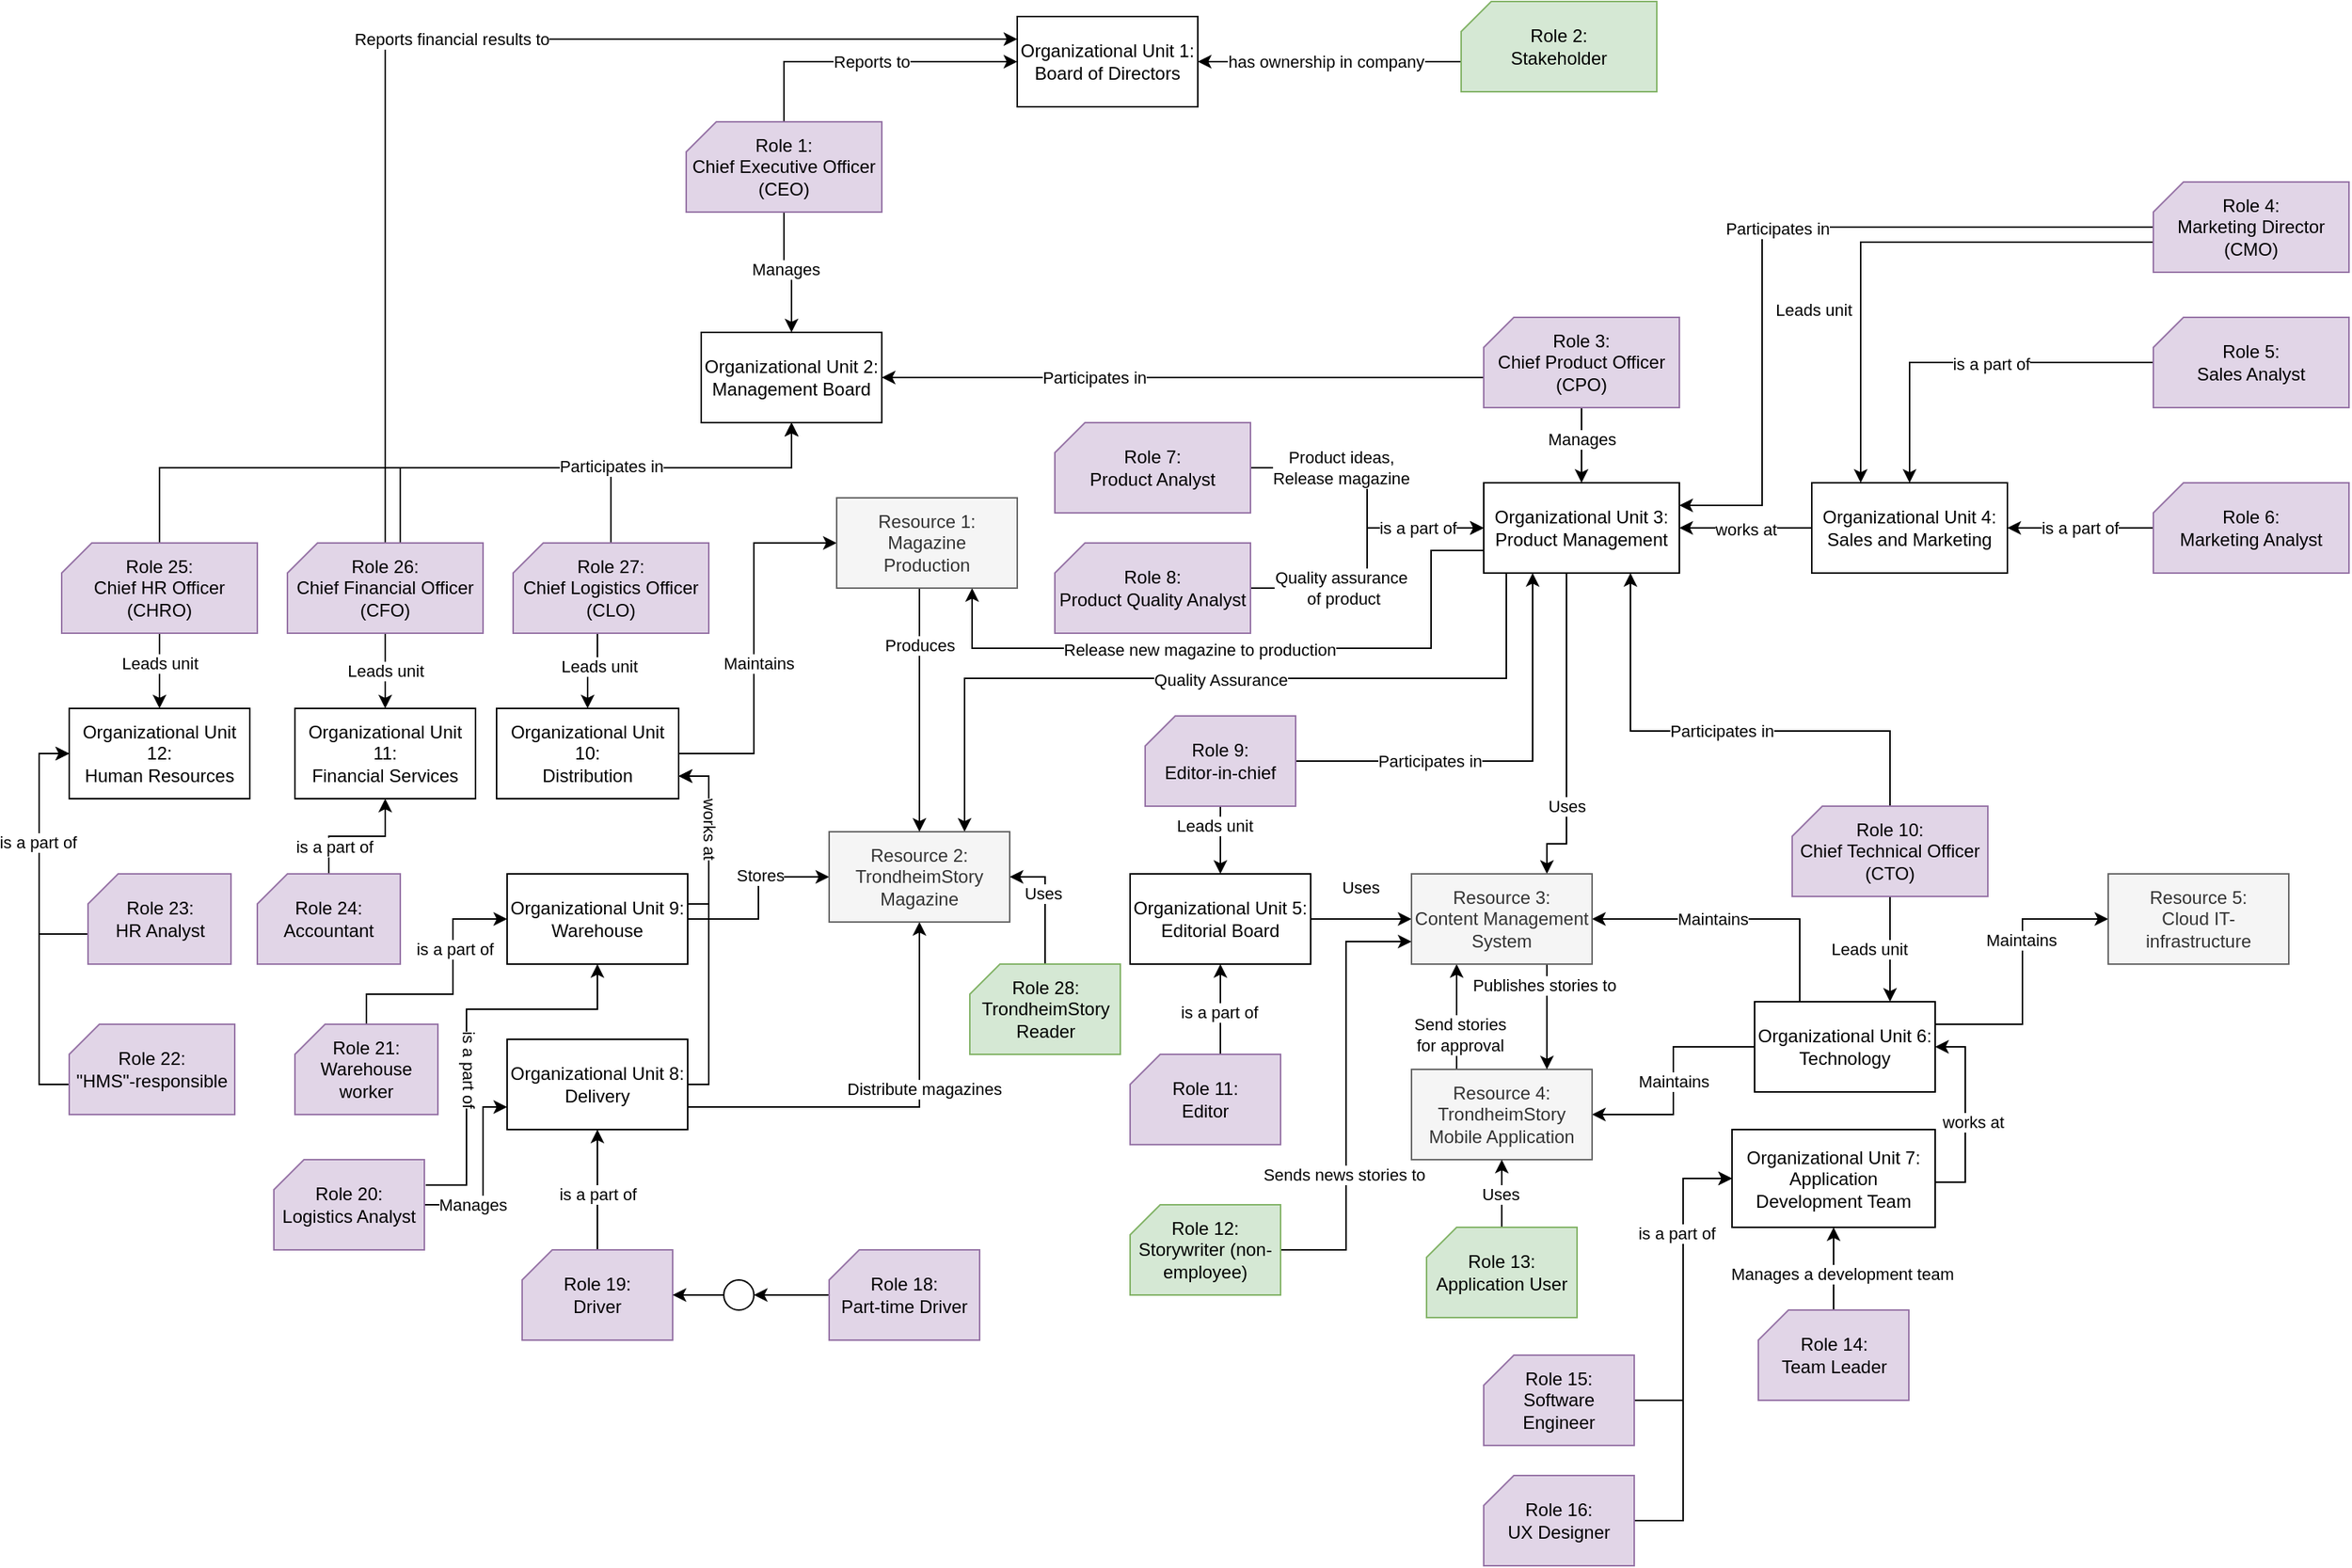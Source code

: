 <mxfile version="13.7.1" type="github">
  <diagram id="TYBfL0nDtS598Hg_CeFJ" name="Page-1">
    <mxGraphModel dx="2125" dy="760" grid="1" gridSize="10" guides="1" tooltips="1" connect="1" arrows="1" fold="1" page="1" pageScale="1" pageWidth="827" pageHeight="1169" math="0" shadow="0">
      <root>
        <mxCell id="0" />
        <mxCell id="1" parent="0" />
        <mxCell id="qgsEmikPOjRhdi7-7S8u-3" style="edgeStyle=orthogonalEdgeStyle;rounded=0;orthogonalLoop=1;jettySize=auto;html=1;entryX=0.5;entryY=1;entryDx=0;entryDy=0;exitX=0;exitY=0;exitDx=60;exitDy=0;exitPerimeter=0;" parent="1" source="qgsEmikPOjRhdi7-7S8u-1" target="qgsEmikPOjRhdi7-7S8u-2" edge="1">
          <mxGeometry relative="1" as="geometry">
            <Array as="points" />
          </mxGeometry>
        </mxCell>
        <mxCell id="qgsEmikPOjRhdi7-7S8u-33" value="is a part of" style="edgeLabel;html=1;align=center;verticalAlign=middle;resizable=0;points=[];" parent="qgsEmikPOjRhdi7-7S8u-3" vertex="1" connectable="0">
          <mxGeometry x="-0.067" y="1" relative="1" as="geometry">
            <mxPoint as="offset" />
          </mxGeometry>
        </mxCell>
        <mxCell id="qgsEmikPOjRhdi7-7S8u-1" value="Role 11:&lt;br&gt;Editor" style="verticalLabelPosition=middle;verticalAlign=middle;html=1;shape=card;whiteSpace=wrap;size=20;arcSize=12;fillColor=#e1d5e7;strokeColor=#9673a6;labelPosition=center;align=center;" parent="1" vertex="1">
          <mxGeometry x="520" y="710" width="100" height="60" as="geometry" />
        </mxCell>
        <mxCell id="gq6DRx1xP9EKr3Qe0Uvg-23" value="" style="edgeStyle=orthogonalEdgeStyle;rounded=0;orthogonalLoop=1;jettySize=auto;html=1;entryX=0;entryY=0.5;entryDx=0;entryDy=0;exitX=1;exitY=0.5;exitDx=0;exitDy=0;" parent="1" source="qgsEmikPOjRhdi7-7S8u-2" target="gq6DRx1xP9EKr3Qe0Uvg-8" edge="1">
          <mxGeometry relative="1" as="geometry">
            <Array as="points">
              <mxPoint x="650" y="620" />
              <mxPoint x="650" y="620" />
            </Array>
          </mxGeometry>
        </mxCell>
        <mxCell id="gq6DRx1xP9EKr3Qe0Uvg-24" value="Uses" style="edgeLabel;html=1;align=center;verticalAlign=middle;resizable=0;points=[];" parent="gq6DRx1xP9EKr3Qe0Uvg-23" vertex="1" connectable="0">
          <mxGeometry x="-0.235" y="4" relative="1" as="geometry">
            <mxPoint x="6.94" y="-17.65" as="offset" />
          </mxGeometry>
        </mxCell>
        <mxCell id="qgsEmikPOjRhdi7-7S8u-2" value="Organizational Unit 5:&lt;br&gt;Editorial Board" style="rounded=0;whiteSpace=wrap;html=1;" parent="1" vertex="1">
          <mxGeometry x="520" y="590" width="120" height="60" as="geometry" />
        </mxCell>
        <mxCell id="qgsEmikPOjRhdi7-7S8u-5" style="edgeStyle=orthogonalEdgeStyle;rounded=0;orthogonalLoop=1;jettySize=auto;html=1;entryX=0.5;entryY=0;entryDx=0;entryDy=0;exitX=0.5;exitY=1;exitDx=0;exitDy=0;exitPerimeter=0;" parent="1" source="qgsEmikPOjRhdi7-7S8u-4" target="qgsEmikPOjRhdi7-7S8u-2" edge="1">
          <mxGeometry relative="1" as="geometry">
            <Array as="points">
              <mxPoint x="580" y="560" />
              <mxPoint x="580" y="560" />
            </Array>
          </mxGeometry>
        </mxCell>
        <mxCell id="qgsEmikPOjRhdi7-7S8u-7" value="Leads unit" style="edgeLabel;html=1;align=center;verticalAlign=middle;resizable=0;points=[];" parent="qgsEmikPOjRhdi7-7S8u-5" vertex="1" connectable="0">
          <mxGeometry x="-0.175" y="1" relative="1" as="geometry">
            <mxPoint x="-5.29" y="-6" as="offset" />
          </mxGeometry>
        </mxCell>
        <mxCell id="qgsEmikPOjRhdi7-7S8u-83" style="edgeStyle=orthogonalEdgeStyle;rounded=0;orthogonalLoop=1;jettySize=auto;html=1;entryX=0.25;entryY=1;entryDx=0;entryDy=0;exitX=1;exitY=0.5;exitDx=0;exitDy=0;exitPerimeter=0;" parent="1" source="qgsEmikPOjRhdi7-7S8u-4" target="qgsEmikPOjRhdi7-7S8u-62" edge="1">
          <mxGeometry relative="1" as="geometry">
            <Array as="points">
              <mxPoint x="788" y="515" />
            </Array>
            <mxPoint x="820" y="465.0" as="targetPoint" />
          </mxGeometry>
        </mxCell>
        <mxCell id="qgsEmikPOjRhdi7-7S8u-84" value="Participates in" style="edgeLabel;html=1;align=center;verticalAlign=middle;resizable=0;points=[];" parent="qgsEmikPOjRhdi7-7S8u-83" vertex="1" connectable="0">
          <mxGeometry x="-0.302" y="2" relative="1" as="geometry">
            <mxPoint x="-9.41" y="2.03" as="offset" />
          </mxGeometry>
        </mxCell>
        <mxCell id="qgsEmikPOjRhdi7-7S8u-4" value="Role 9:&lt;br&gt;Editor-in-chief" style="verticalLabelPosition=middle;verticalAlign=middle;html=1;shape=card;whiteSpace=wrap;size=20;arcSize=12;fillColor=#e1d5e7;strokeColor=#9673a6;labelPosition=center;align=center;" parent="1" vertex="1">
          <mxGeometry x="530" y="485" width="100" height="60" as="geometry" />
        </mxCell>
        <mxCell id="qgsEmikPOjRhdi7-7S8u-8" style="edgeStyle=orthogonalEdgeStyle;rounded=0;orthogonalLoop=1;jettySize=auto;html=1;entryX=0.5;entryY=0;entryDx=0;entryDy=0;" parent="1" source="qgsEmikPOjRhdi7-7S8u-6" target="qgsEmikPOjRhdi7-7S8u-12" edge="1">
          <mxGeometry relative="1" as="geometry">
            <mxPoint x="295" y="130" as="targetPoint" />
          </mxGeometry>
        </mxCell>
        <mxCell id="qgsEmikPOjRhdi7-7S8u-45" value="Manages" style="edgeLabel;html=1;align=center;verticalAlign=middle;resizable=0;points=[];" parent="qgsEmikPOjRhdi7-7S8u-8" vertex="1" connectable="0">
          <mxGeometry x="-0.04" y="2" relative="1" as="geometry">
            <mxPoint as="offset" />
          </mxGeometry>
        </mxCell>
        <mxCell id="qgsEmikPOjRhdi7-7S8u-141" value="Reports to" style="edgeStyle=orthogonalEdgeStyle;rounded=0;orthogonalLoop=1;jettySize=auto;html=1;entryX=0;entryY=0.5;entryDx=0;entryDy=0;" parent="1" source="qgsEmikPOjRhdi7-7S8u-6" target="qgsEmikPOjRhdi7-7S8u-140" edge="1">
          <mxGeometry relative="1" as="geometry">
            <Array as="points">
              <mxPoint x="290" y="50" />
            </Array>
          </mxGeometry>
        </mxCell>
        <mxCell id="qgsEmikPOjRhdi7-7S8u-6" value="Role 1:&lt;br&gt;Chief Executive Officer (CEO)" style="verticalLabelPosition=middle;verticalAlign=middle;html=1;shape=card;whiteSpace=wrap;size=20;arcSize=12;fillColor=#e1d5e7;strokeColor=#9673a6;labelPosition=center;align=center;" parent="1" vertex="1">
          <mxGeometry x="225" y="90" width="130" height="60" as="geometry" />
        </mxCell>
        <mxCell id="qgsEmikPOjRhdi7-7S8u-29" value="Leads unit" style="edgeStyle=orthogonalEdgeStyle;rounded=0;orthogonalLoop=1;jettySize=auto;html=1;entryX=0.5;entryY=0;entryDx=0;entryDy=0;" parent="1" source="qgsEmikPOjRhdi7-7S8u-9" target="qgsEmikPOjRhdi7-7S8u-25" edge="1">
          <mxGeometry relative="1" as="geometry" />
        </mxCell>
        <mxCell id="qgsEmikPOjRhdi7-7S8u-143" style="edgeStyle=orthogonalEdgeStyle;rounded=0;orthogonalLoop=1;jettySize=auto;html=1;entryX=0;entryY=0.25;entryDx=0;entryDy=0;exitX=0.5;exitY=0;exitDx=0;exitDy=0;exitPerimeter=0;" parent="1" source="qgsEmikPOjRhdi7-7S8u-9" target="qgsEmikPOjRhdi7-7S8u-140" edge="1">
          <mxGeometry relative="1" as="geometry">
            <mxPoint x="410" y="90" as="targetPoint" />
            <Array as="points">
              <mxPoint x="25" y="35" />
            </Array>
          </mxGeometry>
        </mxCell>
        <mxCell id="qgsEmikPOjRhdi7-7S8u-144" value="Reports financial results to" style="edgeLabel;html=1;align=center;verticalAlign=middle;resizable=0;points=[];" parent="qgsEmikPOjRhdi7-7S8u-143" vertex="1" connectable="0">
          <mxGeometry x="-0.108" y="-33" relative="1" as="geometry">
            <mxPoint x="42" y="-33" as="offset" />
          </mxGeometry>
        </mxCell>
        <mxCell id="qgsEmikPOjRhdi7-7S8u-145" style="edgeStyle=orthogonalEdgeStyle;rounded=0;orthogonalLoop=1;jettySize=auto;html=1;exitX=0;exitY=0;exitDx=75;exitDy=0;exitPerimeter=0;entryX=0.5;entryY=1;entryDx=0;entryDy=0;" parent="1" source="qgsEmikPOjRhdi7-7S8u-9" target="qgsEmikPOjRhdi7-7S8u-12" edge="1">
          <mxGeometry relative="1" as="geometry">
            <mxPoint x="50" y="340" as="targetPoint" />
            <Array as="points">
              <mxPoint x="35" y="320" />
              <mxPoint x="295" y="320" />
            </Array>
          </mxGeometry>
        </mxCell>
        <mxCell id="qgsEmikPOjRhdi7-7S8u-9" value="Role 26:&lt;br&gt;Chief Financial Officer (CFO)" style="verticalLabelPosition=middle;verticalAlign=middle;html=1;shape=card;whiteSpace=wrap;size=20;arcSize=12;fillColor=#e1d5e7;strokeColor=#9673a6;labelPosition=center;align=center;" parent="1" vertex="1">
          <mxGeometry x="-40" y="370" width="130" height="60" as="geometry" />
        </mxCell>
        <mxCell id="qgsEmikPOjRhdi7-7S8u-49" style="edgeStyle=orthogonalEdgeStyle;rounded=0;orthogonalLoop=1;jettySize=auto;html=1;entryX=0.75;entryY=0;entryDx=0;entryDy=0;exitX=0.5;exitY=1;exitDx=0;exitDy=0;exitPerimeter=0;" parent="1" source="qgsEmikPOjRhdi7-7S8u-10" target="qgsEmikPOjRhdi7-7S8u-21" edge="1">
          <mxGeometry relative="1" as="geometry">
            <mxPoint x="860" y="625" as="sourcePoint" />
          </mxGeometry>
        </mxCell>
        <mxCell id="qgsEmikPOjRhdi7-7S8u-50" value="Leads unit" style="edgeLabel;html=1;align=center;verticalAlign=middle;resizable=0;points=[];" parent="qgsEmikPOjRhdi7-7S8u-49" vertex="1" connectable="0">
          <mxGeometry x="0.08" y="-3" relative="1" as="geometry">
            <mxPoint x="-11" y="-3" as="offset" />
          </mxGeometry>
        </mxCell>
        <mxCell id="qgsEmikPOjRhdi7-7S8u-82" style="edgeStyle=orthogonalEdgeStyle;rounded=0;orthogonalLoop=1;jettySize=auto;html=1;entryX=0.75;entryY=1;entryDx=0;entryDy=0;" parent="1" source="qgsEmikPOjRhdi7-7S8u-10" target="qgsEmikPOjRhdi7-7S8u-62" edge="1">
          <mxGeometry relative="1" as="geometry">
            <Array as="points">
              <mxPoint x="1025" y="495" />
              <mxPoint x="852" y="495" />
            </Array>
            <mxPoint x="852.5" y="465.0" as="targetPoint" />
          </mxGeometry>
        </mxCell>
        <mxCell id="qgsEmikPOjRhdi7-7S8u-85" value="Participates in" style="edgeLabel;html=1;align=center;verticalAlign=middle;resizable=0;points=[];" parent="qgsEmikPOjRhdi7-7S8u-82" vertex="1" connectable="0">
          <mxGeometry y="4" relative="1" as="geometry">
            <mxPoint x="2" y="-3.94" as="offset" />
          </mxGeometry>
        </mxCell>
        <mxCell id="qgsEmikPOjRhdi7-7S8u-10" value="Role 10:&lt;br&gt;Chief Technical Officer (CTO)" style="verticalLabelPosition=middle;verticalAlign=middle;html=1;shape=card;whiteSpace=wrap;size=20;arcSize=12;fillColor=#e1d5e7;strokeColor=#9673a6;labelPosition=center;align=center;" parent="1" vertex="1">
          <mxGeometry x="960" y="545" width="130" height="60" as="geometry" />
        </mxCell>
        <mxCell id="qgsEmikPOjRhdi7-7S8u-12" value="Organizational Unit 2:&lt;br&gt;Management Board" style="rounded=0;whiteSpace=wrap;html=1;" parent="1" vertex="1">
          <mxGeometry x="235" y="230" width="120" height="60" as="geometry" />
        </mxCell>
        <mxCell id="qgsEmikPOjRhdi7-7S8u-59" style="edgeStyle=orthogonalEdgeStyle;rounded=0;orthogonalLoop=1;jettySize=auto;html=1;entryX=0.5;entryY=1;entryDx=0;entryDy=0;exitX=0.5;exitY=0;exitDx=0;exitDy=0;exitPerimeter=0;" parent="1" source="qgsEmikPOjRhdi7-7S8u-60" target="qgsEmikPOjRhdi7-7S8u-12" edge="1">
          <mxGeometry relative="1" as="geometry">
            <mxPoint x="338" y="350" as="sourcePoint" />
            <mxPoint x="245" y="290" as="targetPoint" />
            <Array as="points">
              <mxPoint x="175" y="320" />
              <mxPoint x="295" y="320" />
            </Array>
          </mxGeometry>
        </mxCell>
        <mxCell id="gq6DRx1xP9EKr3Qe0Uvg-50" style="edgeStyle=orthogonalEdgeStyle;rounded=0;orthogonalLoop=1;jettySize=auto;html=1;entryX=0;entryY=0.5;entryDx=0;entryDy=0;" parent="1" source="qgsEmikPOjRhdi7-7S8u-16" target="gq6DRx1xP9EKr3Qe0Uvg-33" edge="1">
          <mxGeometry relative="1" as="geometry">
            <Array as="points">
              <mxPoint x="270" y="510" />
              <mxPoint x="270" y="370" />
            </Array>
          </mxGeometry>
        </mxCell>
        <mxCell id="gq6DRx1xP9EKr3Qe0Uvg-51" value="Maintains" style="edgeLabel;html=1;align=center;verticalAlign=middle;resizable=0;points=[];" parent="gq6DRx1xP9EKr3Qe0Uvg-50" vertex="1" connectable="0">
          <mxGeometry x="-0.103" y="-3" relative="1" as="geometry">
            <mxPoint as="offset" />
          </mxGeometry>
        </mxCell>
        <mxCell id="qgsEmikPOjRhdi7-7S8u-16" value="Organizational Unit 10:&lt;br&gt;Distribution" style="rounded=0;whiteSpace=wrap;html=1;" parent="1" vertex="1">
          <mxGeometry x="99" y="480" width="121" height="60" as="geometry" />
        </mxCell>
        <mxCell id="gq6DRx1xP9EKr3Qe0Uvg-16" style="edgeStyle=orthogonalEdgeStyle;rounded=0;orthogonalLoop=1;jettySize=auto;html=1;exitX=0.25;exitY=0;exitDx=0;exitDy=0;entryX=1;entryY=0.5;entryDx=0;entryDy=0;" parent="1" source="qgsEmikPOjRhdi7-7S8u-21" target="gq6DRx1xP9EKr3Qe0Uvg-8" edge="1">
          <mxGeometry relative="1" as="geometry">
            <mxPoint x="950" y="615" as="targetPoint" />
            <Array as="points">
              <mxPoint x="965" y="620" />
            </Array>
          </mxGeometry>
        </mxCell>
        <mxCell id="gq6DRx1xP9EKr3Qe0Uvg-17" value="Maintains" style="edgeLabel;html=1;align=center;verticalAlign=middle;resizable=0;points=[];" parent="gq6DRx1xP9EKr3Qe0Uvg-16" vertex="1" connectable="0">
          <mxGeometry x="0.226" relative="1" as="geometry">
            <mxPoint x="5" y="0.03" as="offset" />
          </mxGeometry>
        </mxCell>
        <mxCell id="gq6DRx1xP9EKr3Qe0Uvg-37" value="Maintains" style="edgeStyle=orthogonalEdgeStyle;rounded=0;orthogonalLoop=1;jettySize=auto;html=1;entryX=1;entryY=0.5;entryDx=0;entryDy=0;" parent="1" source="qgsEmikPOjRhdi7-7S8u-21" target="gq6DRx1xP9EKr3Qe0Uvg-2" edge="1">
          <mxGeometry relative="1" as="geometry" />
        </mxCell>
        <mxCell id="gq6DRx1xP9EKr3Qe0Uvg-62" style="edgeStyle=orthogonalEdgeStyle;rounded=0;orthogonalLoop=1;jettySize=auto;html=1;entryX=0;entryY=0.5;entryDx=0;entryDy=0;" parent="1" source="qgsEmikPOjRhdi7-7S8u-21" target="gq6DRx1xP9EKr3Qe0Uvg-34" edge="1">
          <mxGeometry relative="1" as="geometry">
            <Array as="points">
              <mxPoint x="1113" y="690" />
              <mxPoint x="1113" y="620" />
            </Array>
          </mxGeometry>
        </mxCell>
        <mxCell id="gq6DRx1xP9EKr3Qe0Uvg-63" value="Maintains" style="edgeLabel;html=1;align=center;verticalAlign=middle;resizable=0;points=[];" parent="gq6DRx1xP9EKr3Qe0Uvg-62" vertex="1" connectable="0">
          <mxGeometry x="0.232" y="1" relative="1" as="geometry">
            <mxPoint as="offset" />
          </mxGeometry>
        </mxCell>
        <mxCell id="qgsEmikPOjRhdi7-7S8u-21" value="Organizational Unit 6:&lt;br&gt;Technology" style="rounded=0;whiteSpace=wrap;html=1;" parent="1" vertex="1">
          <mxGeometry x="935" y="675" width="120" height="60" as="geometry" />
        </mxCell>
        <mxCell id="qgsEmikPOjRhdi7-7S8u-25" value="Organizational Unit 11:&lt;br&gt;Financial Services" style="rounded=0;whiteSpace=wrap;html=1;" parent="1" vertex="1">
          <mxGeometry x="-35" y="480" width="120" height="60" as="geometry" />
        </mxCell>
        <mxCell id="qgsEmikPOjRhdi7-7S8u-26" value="Organizational Unit 12:&lt;br&gt;Human Resources" style="rounded=0;whiteSpace=wrap;html=1;" parent="1" vertex="1">
          <mxGeometry x="-185" y="480" width="120" height="60" as="geometry" />
        </mxCell>
        <mxCell id="qgsEmikPOjRhdi7-7S8u-28" style="edgeStyle=orthogonalEdgeStyle;rounded=0;orthogonalLoop=1;jettySize=auto;html=1;" parent="1" source="qgsEmikPOjRhdi7-7S8u-27" target="qgsEmikPOjRhdi7-7S8u-26" edge="1">
          <mxGeometry relative="1" as="geometry" />
        </mxCell>
        <mxCell id="qgsEmikPOjRhdi7-7S8u-51" value="Leads unit" style="edgeLabel;html=1;align=center;verticalAlign=middle;resizable=0;points=[];" parent="qgsEmikPOjRhdi7-7S8u-28" vertex="1" connectable="0">
          <mxGeometry x="-0.44" y="2" relative="1" as="geometry">
            <mxPoint x="-2" y="6" as="offset" />
          </mxGeometry>
        </mxCell>
        <mxCell id="qgsEmikPOjRhdi7-7S8u-40" style="edgeStyle=orthogonalEdgeStyle;rounded=0;orthogonalLoop=1;jettySize=auto;html=1;entryX=0.5;entryY=1;entryDx=0;entryDy=0;" parent="1" source="qgsEmikPOjRhdi7-7S8u-27" target="qgsEmikPOjRhdi7-7S8u-12" edge="1">
          <mxGeometry relative="1" as="geometry">
            <mxPoint x="245" y="290" as="targetPoint" />
            <Array as="points">
              <mxPoint x="-125" y="320" />
              <mxPoint x="295" y="320" />
            </Array>
          </mxGeometry>
        </mxCell>
        <mxCell id="qgsEmikPOjRhdi7-7S8u-52" value="Participates in" style="edgeLabel;html=1;align=center;verticalAlign=middle;resizable=0;points=[];" parent="qgsEmikPOjRhdi7-7S8u-40" vertex="1" connectable="0">
          <mxGeometry x="0.302" relative="1" as="geometry">
            <mxPoint x="24" y="-1" as="offset" />
          </mxGeometry>
        </mxCell>
        <mxCell id="qgsEmikPOjRhdi7-7S8u-27" value="Role 25:&lt;br&gt;Chief HR Officer (CHRO)" style="verticalLabelPosition=middle;verticalAlign=middle;html=1;shape=card;whiteSpace=wrap;size=20;arcSize=12;fillColor=#e1d5e7;strokeColor=#9673a6;labelPosition=center;align=center;" parent="1" vertex="1">
          <mxGeometry x="-190" y="370" width="130" height="60" as="geometry" />
        </mxCell>
        <mxCell id="qgsEmikPOjRhdi7-7S8u-95" style="edgeStyle=orthogonalEdgeStyle;rounded=0;orthogonalLoop=1;jettySize=auto;html=1;entryX=0.5;entryY=1;entryDx=0;entryDy=0;" parent="1" source="qgsEmikPOjRhdi7-7S8u-31" target="qgsEmikPOjRhdi7-7S8u-38" edge="1">
          <mxGeometry relative="1" as="geometry">
            <mxPoint x="100" y="730.0" as="targetPoint" />
          </mxGeometry>
        </mxCell>
        <mxCell id="qgsEmikPOjRhdi7-7S8u-102" value="is a part of" style="edgeLabel;html=1;align=center;verticalAlign=middle;resizable=0;points=[];" parent="qgsEmikPOjRhdi7-7S8u-95" vertex="1" connectable="0">
          <mxGeometry x="-0.074" relative="1" as="geometry">
            <mxPoint as="offset" />
          </mxGeometry>
        </mxCell>
        <mxCell id="qgsEmikPOjRhdi7-7S8u-31" value="Role 19:&lt;br&gt;Driver" style="verticalLabelPosition=middle;verticalAlign=middle;html=1;shape=card;whiteSpace=wrap;size=20;arcSize=12;fillColor=#e1d5e7;strokeColor=#9673a6;labelPosition=center;align=center;" parent="1" vertex="1">
          <mxGeometry x="116" y="840" width="100" height="60" as="geometry" />
        </mxCell>
        <mxCell id="qgsEmikPOjRhdi7-7S8u-93" style="edgeStyle=orthogonalEdgeStyle;rounded=0;orthogonalLoop=1;jettySize=auto;html=1;entryX=1;entryY=0.5;entryDx=0;entryDy=0;" parent="1" source="qgsEmikPOjRhdi7-7S8u-34" target="qgsEmikPOjRhdi7-7S8u-21" edge="1">
          <mxGeometry relative="1" as="geometry">
            <Array as="points">
              <mxPoint x="1075" y="795" />
              <mxPoint x="1075" y="705" />
            </Array>
          </mxGeometry>
        </mxCell>
        <mxCell id="qgsEmikPOjRhdi7-7S8u-160" value="works at" style="edgeLabel;html=1;align=center;verticalAlign=middle;resizable=0;points=[];" parent="qgsEmikPOjRhdi7-7S8u-93" vertex="1" connectable="0">
          <mxGeometry x="-0.115" relative="1" as="geometry">
            <mxPoint x="4.94" y="-2.41" as="offset" />
          </mxGeometry>
        </mxCell>
        <mxCell id="qgsEmikPOjRhdi7-7S8u-34" value="Organizational Unit 7:&lt;br&gt;Application &lt;br&gt;Development Team" style="rounded=0;whiteSpace=wrap;html=1;" parent="1" vertex="1">
          <mxGeometry x="920" y="760" width="135" height="65" as="geometry" />
        </mxCell>
        <mxCell id="gq6DRx1xP9EKr3Qe0Uvg-59" style="edgeStyle=orthogonalEdgeStyle;rounded=0;orthogonalLoop=1;jettySize=auto;html=1;exitX=1;exitY=0.25;exitDx=0;exitDy=0;entryX=1;entryY=0.75;entryDx=0;entryDy=0;" parent="1" source="qgsEmikPOjRhdi7-7S8u-37" target="qgsEmikPOjRhdi7-7S8u-16" edge="1">
          <mxGeometry relative="1" as="geometry">
            <Array as="points">
              <mxPoint x="226" y="610" />
              <mxPoint x="240" y="610" />
              <mxPoint x="240" y="525" />
            </Array>
          </mxGeometry>
        </mxCell>
        <mxCell id="gq6DRx1xP9EKr3Qe0Uvg-60" style="edgeStyle=orthogonalEdgeStyle;rounded=0;orthogonalLoop=1;jettySize=auto;html=1;entryX=0;entryY=0.5;entryDx=0;entryDy=0;" parent="1" source="qgsEmikPOjRhdi7-7S8u-37" target="gq6DRx1xP9EKr3Qe0Uvg-20" edge="1">
          <mxGeometry relative="1" as="geometry" />
        </mxCell>
        <mxCell id="gq6DRx1xP9EKr3Qe0Uvg-61" value="Stores" style="edgeLabel;html=1;align=center;verticalAlign=middle;resizable=0;points=[];" parent="gq6DRx1xP9EKr3Qe0Uvg-60" vertex="1" connectable="0">
          <mxGeometry x="0.234" y="1" relative="1" as="geometry">
            <mxPoint as="offset" />
          </mxGeometry>
        </mxCell>
        <mxCell id="qgsEmikPOjRhdi7-7S8u-37" value="Organizational Unit 9:&lt;br&gt;Warehouse" style="rounded=0;whiteSpace=wrap;html=1;" parent="1" vertex="1">
          <mxGeometry x="106" y="590" width="120" height="60" as="geometry" />
        </mxCell>
        <mxCell id="qgsEmikPOjRhdi7-7S8u-55" style="edgeStyle=orthogonalEdgeStyle;rounded=0;orthogonalLoop=1;jettySize=auto;html=1;entryX=1;entryY=0.75;entryDx=0;entryDy=0;" parent="1" source="qgsEmikPOjRhdi7-7S8u-38" target="qgsEmikPOjRhdi7-7S8u-16" edge="1">
          <mxGeometry relative="1" as="geometry">
            <Array as="points">
              <mxPoint x="240" y="730.0" />
              <mxPoint x="240" y="525" />
            </Array>
          </mxGeometry>
        </mxCell>
        <mxCell id="qgsEmikPOjRhdi7-7S8u-87" value="works at" style="edgeLabel;html=1;align=center;verticalAlign=middle;resizable=0;points=[];rotation=90;" parent="qgsEmikPOjRhdi7-7S8u-55" vertex="1" connectable="0">
          <mxGeometry x="0.546" y="-3" relative="1" as="geometry">
            <mxPoint x="-2" as="offset" />
          </mxGeometry>
        </mxCell>
        <mxCell id="gq6DRx1xP9EKr3Qe0Uvg-53" style="edgeStyle=orthogonalEdgeStyle;rounded=0;orthogonalLoop=1;jettySize=auto;html=1;entryX=0.5;entryY=1;entryDx=0;entryDy=0;exitX=1;exitY=0.75;exitDx=0;exitDy=0;" parent="1" source="qgsEmikPOjRhdi7-7S8u-38" target="gq6DRx1xP9EKr3Qe0Uvg-20" edge="1">
          <mxGeometry relative="1" as="geometry">
            <mxPoint x="320" y="730.0" as="targetPoint" />
          </mxGeometry>
        </mxCell>
        <mxCell id="gq6DRx1xP9EKr3Qe0Uvg-55" value="Distribute magazines" style="edgeLabel;html=1;align=center;verticalAlign=middle;resizable=0;points=[];" parent="gq6DRx1xP9EKr3Qe0Uvg-53" vertex="1" connectable="0">
          <mxGeometry x="0.176" y="5" relative="1" as="geometry">
            <mxPoint x="8" y="-3" as="offset" />
          </mxGeometry>
        </mxCell>
        <mxCell id="qgsEmikPOjRhdi7-7S8u-38" value="Organizational Unit 8:&lt;br&gt;Delivery" style="rounded=0;whiteSpace=wrap;html=1;" parent="1" vertex="1">
          <mxGeometry x="106" y="700" width="120" height="60" as="geometry" />
        </mxCell>
        <mxCell id="qgsEmikPOjRhdi7-7S8u-44" style="edgeStyle=orthogonalEdgeStyle;rounded=0;orthogonalLoop=1;jettySize=auto;html=1;exitX=0;exitY=0;exitDx=0;exitDy=40;exitPerimeter=0;entryX=1;entryY=0.5;entryDx=0;entryDy=0;" parent="1" source="qgsEmikPOjRhdi7-7S8u-43" target="qgsEmikPOjRhdi7-7S8u-140" edge="1">
          <mxGeometry relative="1" as="geometry">
            <mxPoint x="715" y="-30" as="targetPoint" />
          </mxGeometry>
        </mxCell>
        <mxCell id="qgsEmikPOjRhdi7-7S8u-142" value="has ownership in company" style="edgeLabel;html=1;align=center;verticalAlign=middle;resizable=0;points=[];" parent="qgsEmikPOjRhdi7-7S8u-44" vertex="1" connectable="0">
          <mxGeometry x="-0.291" relative="1" as="geometry">
            <mxPoint x="-27.86" as="offset" />
          </mxGeometry>
        </mxCell>
        <mxCell id="qgsEmikPOjRhdi7-7S8u-43" value="Role 2:&lt;br&gt;Stakeholder" style="verticalLabelPosition=middle;verticalAlign=middle;html=1;shape=card;whiteSpace=wrap;size=20;arcSize=12;fillColor=#d5e8d4;strokeColor=#82b366;labelPosition=center;align=center;" parent="1" vertex="1">
          <mxGeometry x="740" y="10" width="130" height="60" as="geometry" />
        </mxCell>
        <mxCell id="qgsEmikPOjRhdi7-7S8u-72" style="edgeStyle=orthogonalEdgeStyle;rounded=0;orthogonalLoop=1;jettySize=auto;html=1;entryX=0.5;entryY=0;entryDx=0;entryDy=0;exitX=0.431;exitY=1;exitDx=0;exitDy=0;exitPerimeter=0;" parent="1" source="qgsEmikPOjRhdi7-7S8u-60" target="qgsEmikPOjRhdi7-7S8u-16" edge="1">
          <mxGeometry relative="1" as="geometry" />
        </mxCell>
        <mxCell id="qgsEmikPOjRhdi7-7S8u-86" value="Leads unit" style="edgeLabel;html=1;align=center;verticalAlign=middle;resizable=0;points=[];" parent="qgsEmikPOjRhdi7-7S8u-72" vertex="1" connectable="0">
          <mxGeometry x="-0.24" y="1" relative="1" as="geometry">
            <mxPoint as="offset" />
          </mxGeometry>
        </mxCell>
        <mxCell id="qgsEmikPOjRhdi7-7S8u-60" value="Role 27:&lt;br&gt;Chief Logistics Officer (CLO)" style="verticalLabelPosition=middle;verticalAlign=middle;html=1;shape=card;whiteSpace=wrap;size=20;arcSize=12;fillColor=#e1d5e7;strokeColor=#9673a6;labelPosition=center;align=center;" parent="1" vertex="1">
          <mxGeometry x="110" y="370" width="130" height="60" as="geometry" />
        </mxCell>
        <mxCell id="qgsEmikPOjRhdi7-7S8u-73" style="edgeStyle=orthogonalEdgeStyle;rounded=0;orthogonalLoop=1;jettySize=auto;html=1;entryX=1;entryY=0.5;entryDx=0;entryDy=0;exitX=0;exitY=0;exitDx=0;exitDy=40;exitPerimeter=0;" parent="1" source="qgsEmikPOjRhdi7-7S8u-61" target="qgsEmikPOjRhdi7-7S8u-12" edge="1">
          <mxGeometry relative="1" as="geometry">
            <mxPoint x="545" y="280" as="targetPoint" />
          </mxGeometry>
        </mxCell>
        <mxCell id="qgsEmikPOjRhdi7-7S8u-74" value="Participates in" style="edgeLabel;html=1;align=center;verticalAlign=middle;resizable=0;points=[];" parent="qgsEmikPOjRhdi7-7S8u-73" vertex="1" connectable="0">
          <mxGeometry x="0.052" y="3" relative="1" as="geometry">
            <mxPoint x="-48.57" y="-3" as="offset" />
          </mxGeometry>
        </mxCell>
        <mxCell id="qgsEmikPOjRhdi7-7S8u-80" style="edgeStyle=orthogonalEdgeStyle;rounded=0;orthogonalLoop=1;jettySize=auto;html=1;" parent="1" source="qgsEmikPOjRhdi7-7S8u-61" target="qgsEmikPOjRhdi7-7S8u-62" edge="1">
          <mxGeometry relative="1" as="geometry" />
        </mxCell>
        <mxCell id="qgsEmikPOjRhdi7-7S8u-81" value="Manages" style="edgeLabel;html=1;align=center;verticalAlign=middle;resizable=0;points=[];" parent="qgsEmikPOjRhdi7-7S8u-80" vertex="1" connectable="0">
          <mxGeometry x="-0.28" y="-4" relative="1" as="geometry">
            <mxPoint x="4" y="3" as="offset" />
          </mxGeometry>
        </mxCell>
        <mxCell id="qgsEmikPOjRhdi7-7S8u-61" value="Role 3:&lt;br&gt;Chief Product Officer (CPO)" style="verticalLabelPosition=middle;verticalAlign=middle;html=1;shape=card;whiteSpace=wrap;size=20;arcSize=12;fillColor=#e1d5e7;strokeColor=#9673a6;labelPosition=center;align=center;" parent="1" vertex="1">
          <mxGeometry x="755" y="220" width="130" height="60" as="geometry" />
        </mxCell>
        <mxCell id="gq6DRx1xP9EKr3Qe0Uvg-38" value="" style="edgeStyle=orthogonalEdgeStyle;rounded=0;orthogonalLoop=1;jettySize=auto;html=1;entryX=0.75;entryY=0;entryDx=0;entryDy=0;" parent="1" source="qgsEmikPOjRhdi7-7S8u-62" target="gq6DRx1xP9EKr3Qe0Uvg-20" edge="1">
          <mxGeometry relative="1" as="geometry">
            <Array as="points">
              <mxPoint x="770" y="460" />
              <mxPoint x="410" y="460" />
            </Array>
          </mxGeometry>
        </mxCell>
        <mxCell id="gq6DRx1xP9EKr3Qe0Uvg-39" value="Quality Assurance" style="edgeLabel;html=1;align=center;verticalAlign=middle;resizable=0;points=[];" parent="gq6DRx1xP9EKr3Qe0Uvg-38" vertex="1" connectable="0">
          <mxGeometry x="0.16" y="1" relative="1" as="geometry">
            <mxPoint x="48.57" as="offset" />
          </mxGeometry>
        </mxCell>
        <mxCell id="gq6DRx1xP9EKr3Qe0Uvg-40" style="edgeStyle=orthogonalEdgeStyle;rounded=0;orthogonalLoop=1;jettySize=auto;html=1;entryX=0.75;entryY=0;entryDx=0;entryDy=0;exitX=0.5;exitY=1;exitDx=0;exitDy=0;" parent="1" source="qgsEmikPOjRhdi7-7S8u-62" target="gq6DRx1xP9EKr3Qe0Uvg-8" edge="1">
          <mxGeometry relative="1" as="geometry">
            <mxPoint x="820" y="520" as="targetPoint" />
            <Array as="points">
              <mxPoint x="810" y="390" />
              <mxPoint x="810" y="570" />
              <mxPoint x="797" y="570" />
            </Array>
          </mxGeometry>
        </mxCell>
        <mxCell id="gq6DRx1xP9EKr3Qe0Uvg-41" value="Uses" style="edgeLabel;html=1;align=center;verticalAlign=middle;resizable=0;points=[];" parent="gq6DRx1xP9EKr3Qe0Uvg-40" vertex="1" connectable="0">
          <mxGeometry x="0.479" relative="1" as="geometry">
            <mxPoint as="offset" />
          </mxGeometry>
        </mxCell>
        <mxCell id="gq6DRx1xP9EKr3Qe0Uvg-57" style="edgeStyle=orthogonalEdgeStyle;rounded=0;orthogonalLoop=1;jettySize=auto;html=1;entryX=0.75;entryY=1;entryDx=0;entryDy=0;exitX=0;exitY=0.75;exitDx=0;exitDy=0;" parent="1" source="qgsEmikPOjRhdi7-7S8u-62" target="gq6DRx1xP9EKr3Qe0Uvg-33" edge="1">
          <mxGeometry relative="1" as="geometry">
            <Array as="points">
              <mxPoint x="720" y="375" />
              <mxPoint x="720" y="440" />
              <mxPoint x="415" y="440" />
            </Array>
          </mxGeometry>
        </mxCell>
        <mxCell id="gq6DRx1xP9EKr3Qe0Uvg-58" value="Release new magazine to production" style="edgeLabel;html=1;align=center;verticalAlign=middle;resizable=0;points=[];" parent="gq6DRx1xP9EKr3Qe0Uvg-57" vertex="1" connectable="0">
          <mxGeometry x="-0.071" y="1" relative="1" as="geometry">
            <mxPoint x="-47.86" as="offset" />
          </mxGeometry>
        </mxCell>
        <mxCell id="qgsEmikPOjRhdi7-7S8u-62" value="Organizational Unit 3:&lt;br&gt;Product Management" style="rounded=0;whiteSpace=wrap;html=1;" parent="1" vertex="1">
          <mxGeometry x="755" y="330" width="130" height="60" as="geometry" />
        </mxCell>
        <mxCell id="qgsEmikPOjRhdi7-7S8u-90" style="edgeStyle=orthogonalEdgeStyle;rounded=0;orthogonalLoop=1;jettySize=auto;html=1;entryX=0;entryY=0.5;entryDx=0;entryDy=0;" parent="1" source="qgsEmikPOjRhdi7-7S8u-89" target="qgsEmikPOjRhdi7-7S8u-62" edge="1">
          <mxGeometry relative="1" as="geometry">
            <mxPoint x="700" y="360" as="targetPoint" />
          </mxGeometry>
        </mxCell>
        <mxCell id="qgsEmikPOjRhdi7-7S8u-159" value="Product ideas,&lt;br&gt;Release magazine" style="edgeLabel;html=1;align=center;verticalAlign=middle;resizable=0;points=[];" parent="qgsEmikPOjRhdi7-7S8u-90" vertex="1" connectable="0">
          <mxGeometry x="-0.124" y="1" relative="1" as="geometry">
            <mxPoint x="-18.57" y="-8.14" as="offset" />
          </mxGeometry>
        </mxCell>
        <mxCell id="qgsEmikPOjRhdi7-7S8u-89" value="Role 7:&lt;br&gt;Product Analyst" style="verticalLabelPosition=middle;verticalAlign=middle;html=1;shape=card;whiteSpace=wrap;size=20;arcSize=12;fillColor=#e1d5e7;strokeColor=#9673a6;labelPosition=center;align=center;" parent="1" vertex="1">
          <mxGeometry x="470" y="290" width="130" height="60" as="geometry" />
        </mxCell>
        <mxCell id="qgsEmikPOjRhdi7-7S8u-101" style="edgeStyle=orthogonalEdgeStyle;rounded=0;orthogonalLoop=1;jettySize=auto;html=1;exitX=0.5;exitY=0;exitDx=0;exitDy=0;exitPerimeter=0;entryX=0;entryY=0.5;entryDx=0;entryDy=0;" parent="1" source="qgsEmikPOjRhdi7-7S8u-96" target="qgsEmikPOjRhdi7-7S8u-37" edge="1">
          <mxGeometry relative="1" as="geometry">
            <mxPoint x="180" y="680" as="targetPoint" />
            <Array as="points">
              <mxPoint x="12" y="670" />
              <mxPoint x="70" y="670" />
              <mxPoint x="70" y="620" />
            </Array>
          </mxGeometry>
        </mxCell>
        <mxCell id="qgsEmikPOjRhdi7-7S8u-139" value="is a part of" style="edgeLabel;html=1;align=center;verticalAlign=middle;resizable=0;points=[];" parent="qgsEmikPOjRhdi7-7S8u-101" vertex="1" connectable="0">
          <mxGeometry x="0.318" relative="1" as="geometry">
            <mxPoint x="1" as="offset" />
          </mxGeometry>
        </mxCell>
        <mxCell id="qgsEmikPOjRhdi7-7S8u-96" value="Role 21:&lt;br&gt;Warehouse worker" style="verticalLabelPosition=middle;verticalAlign=middle;html=1;shape=card;whiteSpace=wrap;size=20;arcSize=12;fillColor=#e1d5e7;strokeColor=#9673a6;labelPosition=center;align=center;" parent="1" vertex="1">
          <mxGeometry x="-35" y="690" width="95" height="60" as="geometry" />
        </mxCell>
        <mxCell id="qgsEmikPOjRhdi7-7S8u-98" style="edgeStyle=orthogonalEdgeStyle;rounded=0;orthogonalLoop=1;jettySize=auto;html=1;entryX=0.5;entryY=1;entryDx=0;entryDy=0;exitX=1.009;exitY=0.281;exitDx=0;exitDy=0;exitPerimeter=0;" parent="1" source="qgsEmikPOjRhdi7-7S8u-97" target="qgsEmikPOjRhdi7-7S8u-37" edge="1">
          <mxGeometry relative="1" as="geometry">
            <mxPoint x="49" y="790.0" as="sourcePoint" />
            <mxPoint x="105" y="620.0" as="targetPoint" />
            <Array as="points">
              <mxPoint x="79" y="797" />
              <mxPoint x="79" y="680" />
              <mxPoint x="166" y="680" />
            </Array>
          </mxGeometry>
        </mxCell>
        <mxCell id="qgsEmikPOjRhdi7-7S8u-100" value="is a part of" style="edgeLabel;html=1;align=center;verticalAlign=middle;resizable=0;points=[];rotation=90;" parent="qgsEmikPOjRhdi7-7S8u-98" vertex="1" connectable="0">
          <mxGeometry x="0.395" y="3" relative="1" as="geometry">
            <mxPoint x="-36.47" y="43" as="offset" />
          </mxGeometry>
        </mxCell>
        <mxCell id="qgsEmikPOjRhdi7-7S8u-137" style="edgeStyle=orthogonalEdgeStyle;rounded=0;orthogonalLoop=1;jettySize=auto;html=1;entryX=0;entryY=0.75;entryDx=0;entryDy=0;exitX=1;exitY=0.5;exitDx=0;exitDy=0;exitPerimeter=0;" parent="1" source="qgsEmikPOjRhdi7-7S8u-97" target="qgsEmikPOjRhdi7-7S8u-38" edge="1">
          <mxGeometry relative="1" as="geometry">
            <Array as="points">
              <mxPoint x="90" y="810" />
              <mxPoint x="90" y="745" />
            </Array>
          </mxGeometry>
        </mxCell>
        <mxCell id="qgsEmikPOjRhdi7-7S8u-138" value="Manages" style="edgeLabel;html=1;align=center;verticalAlign=middle;resizable=0;points=[];" parent="qgsEmikPOjRhdi7-7S8u-137" vertex="1" connectable="0">
          <mxGeometry x="-0.475" relative="1" as="geometry">
            <mxPoint as="offset" />
          </mxGeometry>
        </mxCell>
        <mxCell id="qgsEmikPOjRhdi7-7S8u-97" value="Role 20:&lt;br&gt;Logistics Analyst" style="verticalLabelPosition=middle;verticalAlign=middle;html=1;shape=card;whiteSpace=wrap;size=20;arcSize=12;fillColor=#e1d5e7;strokeColor=#9673a6;labelPosition=center;align=center;" parent="1" vertex="1">
          <mxGeometry x="-49" y="780" width="100" height="60" as="geometry" />
        </mxCell>
        <mxCell id="qgsEmikPOjRhdi7-7S8u-104" style="edgeStyle=orthogonalEdgeStyle;rounded=0;orthogonalLoop=1;jettySize=auto;html=1;entryX=0.5;entryY=1;entryDx=0;entryDy=0;" parent="1" source="qgsEmikPOjRhdi7-7S8u-103" target="qgsEmikPOjRhdi7-7S8u-25" edge="1">
          <mxGeometry relative="1" as="geometry" />
        </mxCell>
        <mxCell id="qgsEmikPOjRhdi7-7S8u-106" value="is a part of" style="edgeLabel;html=1;align=center;verticalAlign=middle;resizable=0;points=[];" parent="qgsEmikPOjRhdi7-7S8u-104" vertex="1" connectable="0">
          <mxGeometry x="-0.352" y="-7" relative="1" as="geometry">
            <mxPoint as="offset" />
          </mxGeometry>
        </mxCell>
        <mxCell id="qgsEmikPOjRhdi7-7S8u-103" value="Role 24:&lt;br&gt;Accountant" style="verticalLabelPosition=middle;verticalAlign=middle;html=1;shape=card;whiteSpace=wrap;size=20;arcSize=12;fillColor=#e1d5e7;strokeColor=#9673a6;labelPosition=center;align=center;" parent="1" vertex="1">
          <mxGeometry x="-60" y="590" width="95" height="60" as="geometry" />
        </mxCell>
        <mxCell id="qgsEmikPOjRhdi7-7S8u-110" value="" style="edgeStyle=orthogonalEdgeStyle;rounded=0;orthogonalLoop=1;jettySize=auto;html=1;entryX=0;entryY=0.5;entryDx=0;entryDy=0;exitX=0;exitY=0;exitDx=0;exitDy=40;exitPerimeter=0;" parent="1" source="qgsEmikPOjRhdi7-7S8u-107" target="qgsEmikPOjRhdi7-7S8u-26" edge="1">
          <mxGeometry relative="1" as="geometry" />
        </mxCell>
        <mxCell id="qgsEmikPOjRhdi7-7S8u-107" value="Role 23:&lt;br&gt;HR Analyst" style="verticalLabelPosition=middle;verticalAlign=middle;html=1;shape=card;whiteSpace=wrap;size=20;arcSize=12;fillColor=#e1d5e7;strokeColor=#9673a6;labelPosition=center;align=center;" parent="1" vertex="1">
          <mxGeometry x="-172.5" y="590" width="95" height="60" as="geometry" />
        </mxCell>
        <mxCell id="qgsEmikPOjRhdi7-7S8u-109" style="edgeStyle=orthogonalEdgeStyle;rounded=0;orthogonalLoop=1;jettySize=auto;html=1;entryX=1;entryY=0.5;entryDx=0;entryDy=0;" parent="1" source="qgsEmikPOjRhdi7-7S8u-108" target="qgsEmikPOjRhdi7-7S8u-111" edge="1">
          <mxGeometry relative="1" as="geometry" />
        </mxCell>
        <mxCell id="qgsEmikPOjRhdi7-7S8u-112" value="is a part of" style="edgeLabel;html=1;align=center;verticalAlign=middle;resizable=0;points=[];" parent="qgsEmikPOjRhdi7-7S8u-109" vertex="1" connectable="0">
          <mxGeometry x="0.376" relative="1" as="geometry">
            <mxPoint x="17.14" as="offset" />
          </mxGeometry>
        </mxCell>
        <mxCell id="qgsEmikPOjRhdi7-7S8u-108" value="Role 6:&lt;br&gt;Marketing Analyst" style="verticalLabelPosition=middle;verticalAlign=middle;html=1;shape=card;whiteSpace=wrap;size=20;arcSize=12;fillColor=#e1d5e7;strokeColor=#9673a6;labelPosition=center;align=center;" parent="1" vertex="1">
          <mxGeometry x="1200" y="330" width="130" height="60" as="geometry" />
        </mxCell>
        <mxCell id="qgsEmikPOjRhdi7-7S8u-113" style="edgeStyle=orthogonalEdgeStyle;rounded=0;orthogonalLoop=1;jettySize=auto;html=1;entryX=1;entryY=0.5;entryDx=0;entryDy=0;" parent="1" source="qgsEmikPOjRhdi7-7S8u-111" target="qgsEmikPOjRhdi7-7S8u-62" edge="1">
          <mxGeometry relative="1" as="geometry" />
        </mxCell>
        <mxCell id="qgsEmikPOjRhdi7-7S8u-114" value="works at" style="edgeLabel;html=1;align=center;verticalAlign=middle;resizable=0;points=[];" parent="qgsEmikPOjRhdi7-7S8u-113" vertex="1" connectable="0">
          <mxGeometry y="1" relative="1" as="geometry">
            <mxPoint as="offset" />
          </mxGeometry>
        </mxCell>
        <mxCell id="qgsEmikPOjRhdi7-7S8u-111" value="Organizational Unit 4:&lt;br&gt;Sales and Marketing" style="rounded=0;whiteSpace=wrap;html=1;" parent="1" vertex="1">
          <mxGeometry x="973" y="330" width="130" height="60" as="geometry" />
        </mxCell>
        <mxCell id="qgsEmikPOjRhdi7-7S8u-116" style="edgeStyle=orthogonalEdgeStyle;rounded=0;orthogonalLoop=1;jettySize=auto;html=1;" parent="1" source="qgsEmikPOjRhdi7-7S8u-115" target="qgsEmikPOjRhdi7-7S8u-111" edge="1">
          <mxGeometry relative="1" as="geometry" />
        </mxCell>
        <mxCell id="qgsEmikPOjRhdi7-7S8u-122" value="is a part of" style="edgeLabel;html=1;align=center;verticalAlign=middle;resizable=0;points=[];" parent="qgsEmikPOjRhdi7-7S8u-116" vertex="1" connectable="0">
          <mxGeometry x="-0.106" y="1" relative="1" as="geometry">
            <mxPoint as="offset" />
          </mxGeometry>
        </mxCell>
        <mxCell id="qgsEmikPOjRhdi7-7S8u-115" value="Role 5:&lt;br&gt;Sales Analyst" style="verticalLabelPosition=middle;verticalAlign=middle;html=1;shape=card;whiteSpace=wrap;size=20;arcSize=12;fillColor=#e1d5e7;strokeColor=#9673a6;labelPosition=center;align=center;" parent="1" vertex="1">
          <mxGeometry x="1200" y="220" width="130" height="60" as="geometry" />
        </mxCell>
        <mxCell id="qgsEmikPOjRhdi7-7S8u-118" style="edgeStyle=orthogonalEdgeStyle;rounded=0;orthogonalLoop=1;jettySize=auto;html=1;entryX=1;entryY=0.25;entryDx=0;entryDy=0;" parent="1" source="qgsEmikPOjRhdi7-7S8u-117" target="qgsEmikPOjRhdi7-7S8u-62" edge="1">
          <mxGeometry relative="1" as="geometry">
            <mxPoint x="885" y="320" as="targetPoint" />
            <Array as="points">
              <mxPoint x="940" y="160" />
              <mxPoint x="940" y="345" />
            </Array>
          </mxGeometry>
        </mxCell>
        <mxCell id="qgsEmikPOjRhdi7-7S8u-119" value="Participates in" style="edgeLabel;html=1;align=center;verticalAlign=middle;resizable=0;points=[];" parent="qgsEmikPOjRhdi7-7S8u-118" vertex="1" connectable="0">
          <mxGeometry x="0.059" y="57" relative="1" as="geometry">
            <mxPoint x="-47" y="-4.29" as="offset" />
          </mxGeometry>
        </mxCell>
        <mxCell id="qgsEmikPOjRhdi7-7S8u-120" style="edgeStyle=orthogonalEdgeStyle;rounded=0;orthogonalLoop=1;jettySize=auto;html=1;exitX=0;exitY=0;exitDx=0;exitDy=40;exitPerimeter=0;entryX=0.25;entryY=0;entryDx=0;entryDy=0;" parent="1" source="qgsEmikPOjRhdi7-7S8u-117" target="qgsEmikPOjRhdi7-7S8u-111" edge="1">
          <mxGeometry relative="1" as="geometry" />
        </mxCell>
        <mxCell id="qgsEmikPOjRhdi7-7S8u-121" value="Leads unit" style="edgeLabel;html=1;align=center;verticalAlign=middle;resizable=0;points=[];" parent="qgsEmikPOjRhdi7-7S8u-120" vertex="1" connectable="0">
          <mxGeometry x="0.093" y="44" relative="1" as="geometry">
            <mxPoint x="-32.43" y="0.31" as="offset" />
          </mxGeometry>
        </mxCell>
        <mxCell id="qgsEmikPOjRhdi7-7S8u-117" value="Role 4:&lt;br&gt;Marketing Director (CMO)" style="verticalLabelPosition=middle;verticalAlign=middle;html=1;shape=card;whiteSpace=wrap;size=20;arcSize=12;fillColor=#e1d5e7;strokeColor=#9673a6;labelPosition=center;align=center;" parent="1" vertex="1">
          <mxGeometry x="1200" y="130" width="130" height="60" as="geometry" />
        </mxCell>
        <mxCell id="qgsEmikPOjRhdi7-7S8u-133" style="edgeStyle=orthogonalEdgeStyle;rounded=0;orthogonalLoop=1;jettySize=auto;html=1;entryX=0;entryY=0.5;entryDx=0;entryDy=0;" parent="1" source="qgsEmikPOjRhdi7-7S8u-128" target="qgsEmikPOjRhdi7-7S8u-34" edge="1">
          <mxGeometry relative="1" as="geometry" />
        </mxCell>
        <mxCell id="qgsEmikPOjRhdi7-7S8u-128" value="Role 15:&lt;br&gt;Software Engineer" style="verticalLabelPosition=middle;verticalAlign=middle;html=1;shape=card;whiteSpace=wrap;size=20;arcSize=12;fillColor=#e1d5e7;strokeColor=#9673a6;labelPosition=center;align=center;" parent="1" vertex="1">
          <mxGeometry x="755" y="910" width="100" height="60" as="geometry" />
        </mxCell>
        <mxCell id="qgsEmikPOjRhdi7-7S8u-132" style="edgeStyle=orthogonalEdgeStyle;rounded=0;orthogonalLoop=1;jettySize=auto;html=1;entryX=0.5;entryY=1;entryDx=0;entryDy=0;" parent="1" source="qgsEmikPOjRhdi7-7S8u-129" target="qgsEmikPOjRhdi7-7S8u-34" edge="1">
          <mxGeometry relative="1" as="geometry" />
        </mxCell>
        <mxCell id="qgsEmikPOjRhdi7-7S8u-136" value="Manages a development team" style="edgeLabel;html=1;align=center;verticalAlign=middle;resizable=0;points=[];" parent="qgsEmikPOjRhdi7-7S8u-132" vertex="1" connectable="0">
          <mxGeometry x="0.391" y="-8" relative="1" as="geometry">
            <mxPoint x="-3" y="14.29" as="offset" />
          </mxGeometry>
        </mxCell>
        <mxCell id="qgsEmikPOjRhdi7-7S8u-129" value="Role 14:&lt;br&gt;Team Leader" style="verticalLabelPosition=middle;verticalAlign=middle;html=1;shape=card;whiteSpace=wrap;size=20;arcSize=12;fillColor=#e1d5e7;strokeColor=#9673a6;labelPosition=center;align=center;" parent="1" vertex="1">
          <mxGeometry x="937.5" y="880" width="100" height="60" as="geometry" />
        </mxCell>
        <mxCell id="qgsEmikPOjRhdi7-7S8u-131" style="edgeStyle=orthogonalEdgeStyle;rounded=0;orthogonalLoop=1;jettySize=auto;html=1;entryX=0;entryY=0.5;entryDx=0;entryDy=0;" parent="1" source="qgsEmikPOjRhdi7-7S8u-130" target="qgsEmikPOjRhdi7-7S8u-34" edge="1">
          <mxGeometry relative="1" as="geometry" />
        </mxCell>
        <mxCell id="qgsEmikPOjRhdi7-7S8u-134" value="is a part of" style="edgeLabel;html=1;align=center;verticalAlign=middle;resizable=0;points=[];" parent="qgsEmikPOjRhdi7-7S8u-131" vertex="1" connectable="0">
          <mxGeometry x="0.731" y="2" relative="1" as="geometry">
            <mxPoint x="-3.0" y="29.29" as="offset" />
          </mxGeometry>
        </mxCell>
        <mxCell id="qgsEmikPOjRhdi7-7S8u-130" value="Role 16:&lt;br&gt;UX Designer" style="verticalLabelPosition=middle;verticalAlign=middle;html=1;shape=card;whiteSpace=wrap;size=20;arcSize=12;fillColor=#e1d5e7;strokeColor=#9673a6;labelPosition=center;align=center;" parent="1" vertex="1">
          <mxGeometry x="755" y="990" width="100" height="60" as="geometry" />
        </mxCell>
        <mxCell id="qgsEmikPOjRhdi7-7S8u-140" value="Organizational Unit 1:&lt;br&gt;Board of Directors" style="rounded=0;whiteSpace=wrap;html=1;" parent="1" vertex="1">
          <mxGeometry x="445" y="20" width="120" height="60" as="geometry" />
        </mxCell>
        <mxCell id="qgsEmikPOjRhdi7-7S8u-151" style="edgeStyle=orthogonalEdgeStyle;rounded=0;orthogonalLoop=1;jettySize=auto;html=1;entryX=0;entryY=0.5;entryDx=0;entryDy=0;exitX=0;exitY=0;exitDx=0;exitDy=40;exitPerimeter=0;" parent="1" source="qgsEmikPOjRhdi7-7S8u-149" target="qgsEmikPOjRhdi7-7S8u-26" edge="1">
          <mxGeometry relative="1" as="geometry">
            <Array as="points">
              <mxPoint x="-205" y="730" />
              <mxPoint x="-205" y="510" />
            </Array>
          </mxGeometry>
        </mxCell>
        <mxCell id="qgsEmikPOjRhdi7-7S8u-152" value="is a part of" style="edgeLabel;html=1;align=center;verticalAlign=middle;resizable=0;points=[];" parent="qgsEmikPOjRhdi7-7S8u-151" vertex="1" connectable="0">
          <mxGeometry x="0.398" y="1" relative="1" as="geometry">
            <mxPoint as="offset" />
          </mxGeometry>
        </mxCell>
        <mxCell id="qgsEmikPOjRhdi7-7S8u-149" value="Role 22:&lt;br&gt;&quot;HMS&quot;-responsible" style="verticalLabelPosition=middle;verticalAlign=middle;html=1;shape=card;whiteSpace=wrap;size=20;arcSize=12;fillColor=#e1d5e7;strokeColor=#9673a6;labelPosition=center;align=center;" parent="1" vertex="1">
          <mxGeometry x="-185" y="690" width="110" height="60" as="geometry" />
        </mxCell>
        <mxCell id="qgsEmikPOjRhdi7-7S8u-170" style="edgeStyle=orthogonalEdgeStyle;rounded=0;orthogonalLoop=1;jettySize=auto;html=1;entryX=0;entryY=0.5;entryDx=0;entryDy=0;" parent="1" source="qgsEmikPOjRhdi7-7S8u-154" target="qgsEmikPOjRhdi7-7S8u-62" edge="1">
          <mxGeometry relative="1" as="geometry">
            <mxPoint x="700" y="360" as="targetPoint" />
          </mxGeometry>
        </mxCell>
        <mxCell id="qgsEmikPOjRhdi7-7S8u-171" value="Quality assurance&lt;br&gt;&amp;nbsp;of product" style="edgeLabel;html=1;align=center;verticalAlign=middle;resizable=0;points=[];" parent="qgsEmikPOjRhdi7-7S8u-170" vertex="1" connectable="0">
          <mxGeometry x="-0.014" y="-4" relative="1" as="geometry">
            <mxPoint x="-21.57" y="18.57" as="offset" />
          </mxGeometry>
        </mxCell>
        <mxCell id="gq6DRx1xP9EKr3Qe0Uvg-47" value="is a part of" style="edgeLabel;html=1;align=center;verticalAlign=middle;resizable=0;points=[];" parent="qgsEmikPOjRhdi7-7S8u-170" vertex="1" connectable="0">
          <mxGeometry x="0.616" y="-3" relative="1" as="geometry">
            <mxPoint x="-7.14" y="-3" as="offset" />
          </mxGeometry>
        </mxCell>
        <mxCell id="qgsEmikPOjRhdi7-7S8u-154" value="Role 8:&lt;br&gt;Product Quality Analyst" style="verticalLabelPosition=middle;verticalAlign=middle;html=1;shape=card;whiteSpace=wrap;size=20;arcSize=12;fillColor=#e1d5e7;strokeColor=#9673a6;labelPosition=center;align=center;" parent="1" vertex="1">
          <mxGeometry x="470" y="370" width="130" height="60" as="geometry" />
        </mxCell>
        <mxCell id="gq6DRx1xP9EKr3Qe0Uvg-68" style="edgeStyle=orthogonalEdgeStyle;rounded=0;orthogonalLoop=1;jettySize=auto;html=1;entryX=0.25;entryY=1;entryDx=0;entryDy=0;exitX=0.25;exitY=0;exitDx=0;exitDy=0;" parent="1" source="gq6DRx1xP9EKr3Qe0Uvg-2" target="gq6DRx1xP9EKr3Qe0Uvg-8" edge="1">
          <mxGeometry relative="1" as="geometry" />
        </mxCell>
        <mxCell id="gq6DRx1xP9EKr3Qe0Uvg-69" value="Send stories&lt;br&gt;for approval" style="edgeLabel;html=1;align=center;verticalAlign=middle;resizable=0;points=[];" parent="gq6DRx1xP9EKr3Qe0Uvg-68" vertex="1" connectable="0">
          <mxGeometry x="-0.461" y="-2" relative="1" as="geometry">
            <mxPoint y="-4" as="offset" />
          </mxGeometry>
        </mxCell>
        <mxCell id="gq6DRx1xP9EKr3Qe0Uvg-2" value="Resource 4:&lt;br&gt;TrondheimStory&lt;br&gt;Mobile Application" style="rounded=0;whiteSpace=wrap;html=1;fillColor=#f5f5f5;strokeColor=#666666;fontColor=#333333;" parent="1" vertex="1">
          <mxGeometry x="707" y="720" width="120" height="60" as="geometry" />
        </mxCell>
        <mxCell id="gq6DRx1xP9EKr3Qe0Uvg-25" value="" style="edgeStyle=orthogonalEdgeStyle;rounded=0;orthogonalLoop=1;jettySize=auto;html=1;entryX=0.75;entryY=0;entryDx=0;entryDy=0;exitX=0.75;exitY=1;exitDx=0;exitDy=0;" parent="1" source="gq6DRx1xP9EKr3Qe0Uvg-8" target="gq6DRx1xP9EKr3Qe0Uvg-2" edge="1">
          <mxGeometry relative="1" as="geometry" />
        </mxCell>
        <mxCell id="gq6DRx1xP9EKr3Qe0Uvg-26" value="Publishes stories to" style="edgeLabel;html=1;align=center;verticalAlign=middle;resizable=0;points=[];" parent="gq6DRx1xP9EKr3Qe0Uvg-25" vertex="1" connectable="0">
          <mxGeometry x="-0.301" y="-1" relative="1" as="geometry">
            <mxPoint x="-1" y="-10.29" as="offset" />
          </mxGeometry>
        </mxCell>
        <mxCell id="gq6DRx1xP9EKr3Qe0Uvg-8" value="Resource 3:&lt;br&gt;Content Management System" style="rounded=0;whiteSpace=wrap;html=1;fillColor=#f5f5f5;strokeColor=#666666;fontColor=#333333;" parent="1" vertex="1">
          <mxGeometry x="707" y="590" width="120" height="60" as="geometry" />
        </mxCell>
        <mxCell id="gq6DRx1xP9EKr3Qe0Uvg-12" style="edgeStyle=orthogonalEdgeStyle;rounded=0;orthogonalLoop=1;jettySize=auto;html=1;entryX=1;entryY=0.5;entryDx=0;entryDy=0;" parent="1" source="gq6DRx1xP9EKr3Qe0Uvg-10" target="gq6DRx1xP9EKr3Qe0Uvg-11" edge="1">
          <mxGeometry relative="1" as="geometry" />
        </mxCell>
        <mxCell id="gq6DRx1xP9EKr3Qe0Uvg-10" value="Role 18:&lt;br&gt;Part-time Driver" style="verticalLabelPosition=middle;verticalAlign=middle;html=1;shape=card;whiteSpace=wrap;size=20;arcSize=12;fillColor=#e1d5e7;strokeColor=#9673a6;labelPosition=center;align=center;" parent="1" vertex="1">
          <mxGeometry x="320" y="840" width="100" height="60" as="geometry" />
        </mxCell>
        <mxCell id="gq6DRx1xP9EKr3Qe0Uvg-13" style="edgeStyle=orthogonalEdgeStyle;rounded=0;orthogonalLoop=1;jettySize=auto;html=1;entryX=1;entryY=0.5;entryDx=0;entryDy=0;entryPerimeter=0;" parent="1" source="gq6DRx1xP9EKr3Qe0Uvg-11" target="qgsEmikPOjRhdi7-7S8u-31" edge="1">
          <mxGeometry relative="1" as="geometry" />
        </mxCell>
        <mxCell id="gq6DRx1xP9EKr3Qe0Uvg-11" value="" style="ellipse;whiteSpace=wrap;html=1;aspect=fixed;" parent="1" vertex="1">
          <mxGeometry x="250" y="860" width="20" height="20" as="geometry" />
        </mxCell>
        <mxCell id="gq6DRx1xP9EKr3Qe0Uvg-20" value="Resource 2:&lt;br&gt;TrondheimStory&lt;br&gt;Magazine" style="rounded=0;whiteSpace=wrap;html=1;fillColor=#f5f5f5;strokeColor=#666666;fontColor=#333333;" parent="1" vertex="1">
          <mxGeometry x="320" y="562" width="120" height="60" as="geometry" />
        </mxCell>
        <mxCell id="gq6DRx1xP9EKr3Qe0Uvg-48" style="edgeStyle=orthogonalEdgeStyle;rounded=0;orthogonalLoop=1;jettySize=auto;html=1;entryX=0.5;entryY=0;entryDx=0;entryDy=0;" parent="1" source="gq6DRx1xP9EKr3Qe0Uvg-33" target="gq6DRx1xP9EKr3Qe0Uvg-20" edge="1">
          <mxGeometry relative="1" as="geometry">
            <Array as="points">
              <mxPoint x="380" y="440" />
              <mxPoint x="380" y="440" />
            </Array>
          </mxGeometry>
        </mxCell>
        <mxCell id="gq6DRx1xP9EKr3Qe0Uvg-49" value="Produces" style="edgeLabel;html=1;align=center;verticalAlign=middle;resizable=0;points=[];" parent="gq6DRx1xP9EKr3Qe0Uvg-48" vertex="1" connectable="0">
          <mxGeometry x="-0.251" y="4" relative="1" as="geometry">
            <mxPoint x="-4" y="-22.86" as="offset" />
          </mxGeometry>
        </mxCell>
        <mxCell id="gq6DRx1xP9EKr3Qe0Uvg-33" value="Resource 1:&lt;br&gt;Magazine&lt;br&gt;Production" style="rounded=0;whiteSpace=wrap;html=1;fillColor=#f5f5f5;strokeColor=#666666;fontColor=#333333;" parent="1" vertex="1">
          <mxGeometry x="325" y="340" width="120" height="60" as="geometry" />
        </mxCell>
        <mxCell id="gq6DRx1xP9EKr3Qe0Uvg-34" value="Resource 5:&lt;br&gt;Cloud IT-infrastructure" style="rounded=0;whiteSpace=wrap;html=1;fillColor=#f5f5f5;strokeColor=#666666;fontColor=#333333;" parent="1" vertex="1">
          <mxGeometry x="1170" y="590" width="120" height="60" as="geometry" />
        </mxCell>
        <mxCell id="gq6DRx1xP9EKr3Qe0Uvg-65" style="edgeStyle=orthogonalEdgeStyle;rounded=0;orthogonalLoop=1;jettySize=auto;html=1;entryX=0;entryY=0.75;entryDx=0;entryDy=0;exitX=1;exitY=0.5;exitDx=0;exitDy=0;exitPerimeter=0;" parent="1" source="gq6DRx1xP9EKr3Qe0Uvg-64" target="gq6DRx1xP9EKr3Qe0Uvg-8" edge="1">
          <mxGeometry relative="1" as="geometry" />
        </mxCell>
        <mxCell id="gq6DRx1xP9EKr3Qe0Uvg-66" value="Sends news stories to" style="edgeLabel;html=1;align=center;verticalAlign=middle;resizable=0;points=[];" parent="gq6DRx1xP9EKr3Qe0Uvg-65" vertex="1" connectable="0">
          <mxGeometry x="-0.511" y="2" relative="1" as="geometry">
            <mxPoint y="-22" as="offset" />
          </mxGeometry>
        </mxCell>
        <mxCell id="gq6DRx1xP9EKr3Qe0Uvg-64" value="Role 12:&lt;br&gt;Storywriter (non-employee)" style="verticalLabelPosition=middle;verticalAlign=middle;html=1;shape=card;whiteSpace=wrap;size=20;arcSize=12;fillColor=#d5e8d4;strokeColor=#82b366;labelPosition=center;align=center;" parent="1" vertex="1">
          <mxGeometry x="520" y="810" width="100" height="60" as="geometry" />
        </mxCell>
        <mxCell id="gq6DRx1xP9EKr3Qe0Uvg-73" style="edgeStyle=orthogonalEdgeStyle;rounded=0;orthogonalLoop=1;jettySize=auto;html=1;entryX=0.5;entryY=1;entryDx=0;entryDy=0;" parent="1" source="gq6DRx1xP9EKr3Qe0Uvg-70" target="gq6DRx1xP9EKr3Qe0Uvg-2" edge="1">
          <mxGeometry relative="1" as="geometry" />
        </mxCell>
        <mxCell id="gq6DRx1xP9EKr3Qe0Uvg-74" value="Uses" style="edgeLabel;html=1;align=center;verticalAlign=middle;resizable=0;points=[];" parent="gq6DRx1xP9EKr3Qe0Uvg-73" vertex="1" connectable="0">
          <mxGeometry x="0.009" y="1" relative="1" as="geometry">
            <mxPoint as="offset" />
          </mxGeometry>
        </mxCell>
        <mxCell id="gq6DRx1xP9EKr3Qe0Uvg-70" value="Role 13:&lt;br&gt;Application User" style="verticalLabelPosition=middle;verticalAlign=middle;html=1;shape=card;whiteSpace=wrap;size=20;arcSize=12;fillColor=#d5e8d4;strokeColor=#82b366;labelPosition=center;align=center;" parent="1" vertex="1">
          <mxGeometry x="717" y="825" width="100" height="60" as="geometry" />
        </mxCell>
        <mxCell id="Haec8Mtz0wx-rqO_wJXj-2" style="edgeStyle=orthogonalEdgeStyle;rounded=0;orthogonalLoop=1;jettySize=auto;html=1;entryX=1;entryY=0.5;entryDx=0;entryDy=0;" edge="1" parent="1" source="Haec8Mtz0wx-rqO_wJXj-1" target="gq6DRx1xP9EKr3Qe0Uvg-20">
          <mxGeometry relative="1" as="geometry" />
        </mxCell>
        <mxCell id="Haec8Mtz0wx-rqO_wJXj-3" value="Uses" style="edgeLabel;html=1;align=center;verticalAlign=middle;resizable=0;points=[];" vertex="1" connectable="0" parent="Haec8Mtz0wx-rqO_wJXj-2">
          <mxGeometry x="0.153" y="3" relative="1" as="geometry">
            <mxPoint x="1" as="offset" />
          </mxGeometry>
        </mxCell>
        <mxCell id="Haec8Mtz0wx-rqO_wJXj-1" value="Role 28:&lt;br&gt;TrondheimStory&lt;br&gt;Reader" style="verticalLabelPosition=middle;verticalAlign=middle;html=1;shape=card;whiteSpace=wrap;size=20;arcSize=12;fillColor=#d5e8d4;strokeColor=#82b366;labelPosition=center;align=center;" vertex="1" parent="1">
          <mxGeometry x="413.5" y="650" width="100" height="60" as="geometry" />
        </mxCell>
      </root>
    </mxGraphModel>
  </diagram>
</mxfile>
